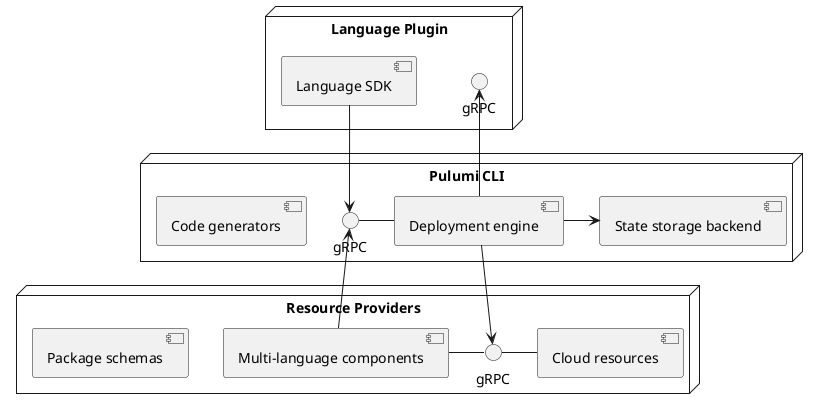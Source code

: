 @startuml

node "Language Plugin" as plugin {
	interface gRPC as langhost

	component "Language SDK" as sdk
}

node "Pulumi CLI" as cli {
	interface gRPC as resmon

	component "Deployment engine" as engine
	component "State storage backend" as backend
	component "Code generators" as codegen

	resmon - engine

	sdk -down-> resmon
	engine -up-> langhost
	engine -right-> backend
}

node "Resource Providers" as providers {
	interface gRPC as provider

	component "Package schemas" as schemas
	component "Multi-language components" as mlcs
	component "Cloud resources" as resources

	provider - mlcs
	provider - resources

	engine -down-> provider
	mlcs -up-> resmon
}

@enduml
